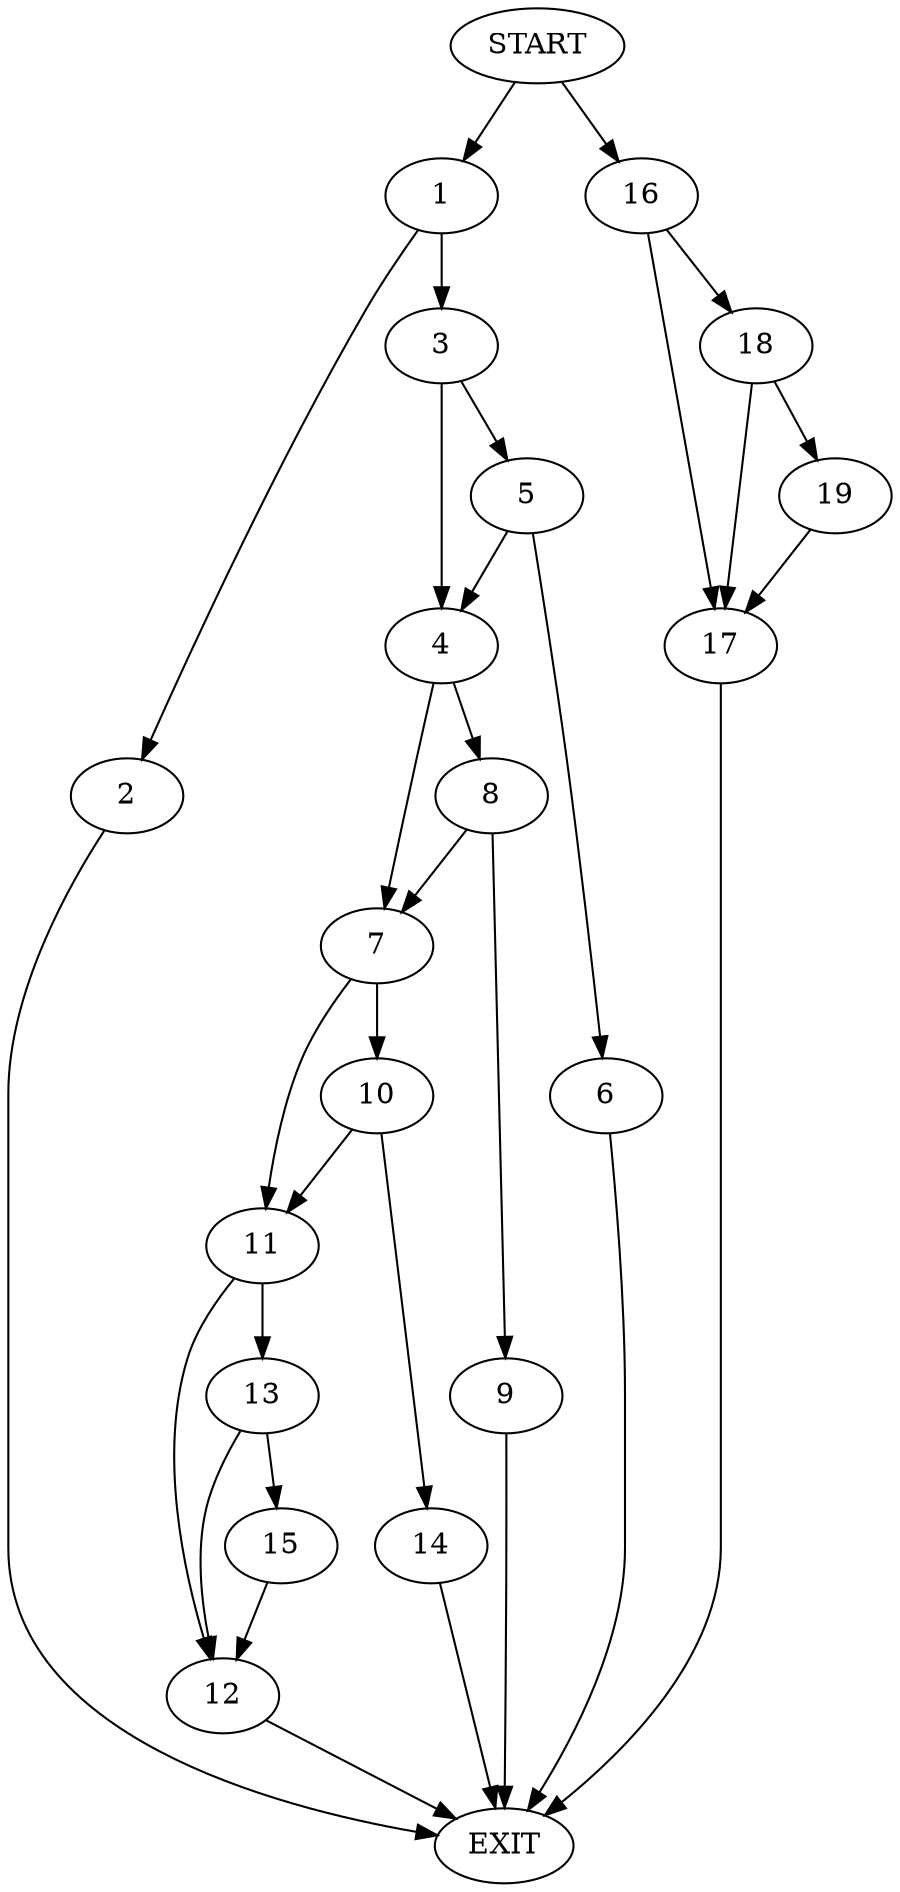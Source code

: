 digraph {
0 [label="START"]
20 [label="EXIT"]
0 -> 1
1 -> 2
1 -> 3
3 -> 4
3 -> 5
2 -> 20
5 -> 4
5 -> 6
4 -> 7
4 -> 8
6 -> 20
8 -> 9
8 -> 7
7 -> 10
7 -> 11
9 -> 20
11 -> 12
11 -> 13
10 -> 11
10 -> 14
14 -> 20
12 -> 20
13 -> 12
13 -> 15
15 -> 12
0 -> 16
16 -> 17
16 -> 18
18 -> 17
18 -> 19
17 -> 20
19 -> 17
}
